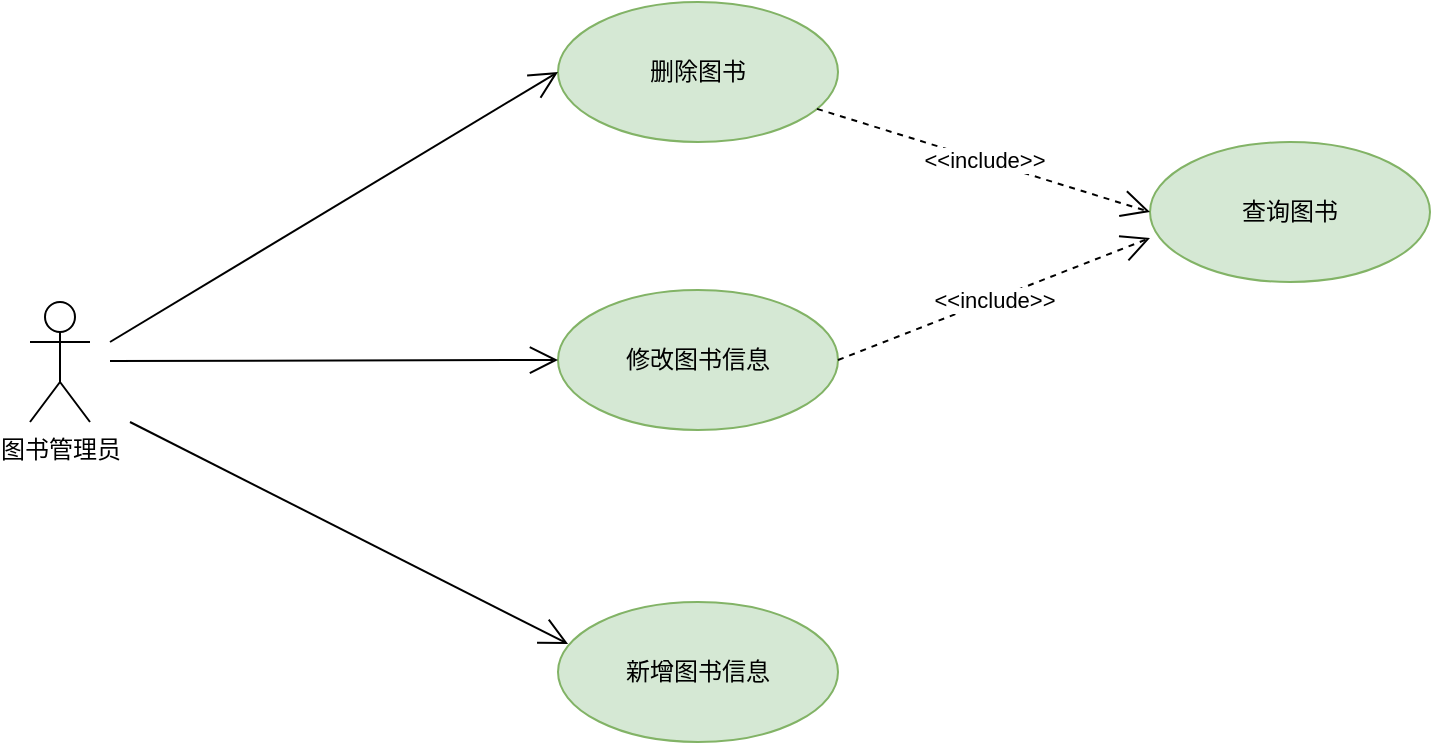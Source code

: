<mxfile version="26.1.1" pages="5">
  <diagram id="BlpK0lsus8-FVPDIkiNz" name="图书管理用例">
    <mxGraphModel dx="996" dy="755" grid="1" gridSize="10" guides="1" tooltips="1" connect="1" arrows="1" fold="1" page="1" pageScale="1" pageWidth="827" pageHeight="1169" math="0" shadow="0">
      <root>
        <mxCell id="0" />
        <mxCell id="1" parent="0" />
        <mxCell id="PWd2fFFo5y_yB-qkOp8K-1" value="图书管理员" style="shape=umlActor;verticalLabelPosition=bottom;verticalAlign=top;html=1;" vertex="1" parent="1">
          <mxGeometry x="80" y="230" width="30" height="60" as="geometry" />
        </mxCell>
        <mxCell id="PWd2fFFo5y_yB-qkOp8K-19" value="删除图书" style="ellipse;whiteSpace=wrap;html=1;fillColor=#d5e8d4;strokeColor=#82b366;" vertex="1" parent="1">
          <mxGeometry x="344" y="80" width="140" height="70" as="geometry" />
        </mxCell>
        <mxCell id="PWd2fFFo5y_yB-qkOp8K-20" value="修改图书信息" style="ellipse;whiteSpace=wrap;html=1;fillColor=#d5e8d4;strokeColor=#82b366;" vertex="1" parent="1">
          <mxGeometry x="344" y="224" width="140" height="70" as="geometry" />
        </mxCell>
        <mxCell id="PWd2fFFo5y_yB-qkOp8K-21" value="新增图书信息" style="ellipse;whiteSpace=wrap;html=1;fillColor=#d5e8d4;strokeColor=#82b366;" vertex="1" parent="1">
          <mxGeometry x="344" y="380" width="140" height="70" as="geometry" />
        </mxCell>
        <mxCell id="PWd2fFFo5y_yB-qkOp8K-22" value="查询图书" style="ellipse;whiteSpace=wrap;html=1;fillColor=#d5e8d4;strokeColor=#82b366;" vertex="1" parent="1">
          <mxGeometry x="640" y="150" width="140" height="70" as="geometry" />
        </mxCell>
        <mxCell id="PWd2fFFo5y_yB-qkOp8K-23" value="" style="endArrow=open;endFill=1;endSize=12;html=1;rounded=0;entryX=0;entryY=0.5;entryDx=0;entryDy=0;" edge="1" parent="1" target="PWd2fFFo5y_yB-qkOp8K-19">
          <mxGeometry width="160" relative="1" as="geometry">
            <mxPoint x="120" y="250" as="sourcePoint" />
            <mxPoint x="310" y="250" as="targetPoint" />
          </mxGeometry>
        </mxCell>
        <mxCell id="PWd2fFFo5y_yB-qkOp8K-24" value="&amp;lt;&amp;lt;include&amp;gt;&amp;gt;" style="endArrow=open;endSize=12;dashed=1;html=1;rounded=0;entryX=0;entryY=0.5;entryDx=0;entryDy=0;" edge="1" parent="1" source="PWd2fFFo5y_yB-qkOp8K-19" target="PWd2fFFo5y_yB-qkOp8K-22">
          <mxGeometry width="160" relative="1" as="geometry">
            <mxPoint x="484" y="115" as="sourcePoint" />
            <mxPoint x="630" y="180" as="targetPoint" />
          </mxGeometry>
        </mxCell>
        <mxCell id="PWd2fFFo5y_yB-qkOp8K-25" value="" style="endArrow=open;endFill=1;endSize=12;html=1;rounded=0;entryX=0;entryY=0.5;entryDx=0;entryDy=0;" edge="1" parent="1" target="PWd2fFFo5y_yB-qkOp8K-20">
          <mxGeometry width="160" relative="1" as="geometry">
            <mxPoint x="120" y="259.5" as="sourcePoint" />
            <mxPoint x="280" y="259.5" as="targetPoint" />
          </mxGeometry>
        </mxCell>
        <mxCell id="PWd2fFFo5y_yB-qkOp8K-27" value="&amp;lt;&amp;lt;include&amp;gt;&amp;gt;" style="endArrow=open;endSize=12;dashed=1;html=1;rounded=0;exitX=1;exitY=0.5;exitDx=0;exitDy=0;entryX=0;entryY=0.686;entryDx=0;entryDy=0;entryPerimeter=0;" edge="1" parent="1" source="PWd2fFFo5y_yB-qkOp8K-20" target="PWd2fFFo5y_yB-qkOp8K-22">
          <mxGeometry width="160" relative="1" as="geometry">
            <mxPoint x="490" y="260" as="sourcePoint" />
            <mxPoint x="630" y="200" as="targetPoint" />
          </mxGeometry>
        </mxCell>
        <mxCell id="PWd2fFFo5y_yB-qkOp8K-28" value="" style="endArrow=open;endFill=1;endSize=12;html=1;rounded=0;entryX=0.036;entryY=0.3;entryDx=0;entryDy=0;entryPerimeter=0;" edge="1" parent="1" target="PWd2fFFo5y_yB-qkOp8K-21">
          <mxGeometry width="160" relative="1" as="geometry">
            <mxPoint x="130" y="290" as="sourcePoint" />
            <mxPoint x="250" y="380" as="targetPoint" />
          </mxGeometry>
        </mxCell>
      </root>
    </mxGraphModel>
  </diagram>
  <diagram id="vZuYwFiZPGPcxxs5r4z1" name="图书借阅和归还用例">
    <mxGraphModel dx="996" dy="755" grid="1" gridSize="10" guides="1" tooltips="1" connect="1" arrows="1" fold="1" page="1" pageScale="1" pageWidth="827" pageHeight="1169" math="0" shadow="0">
      <root>
        <mxCell id="0" />
        <mxCell id="1" parent="0" />
        <mxCell id="cjrn4TTTwGKrFcrv-MUS-1" value="图书管理员" style="shape=umlActor;verticalLabelPosition=bottom;verticalAlign=top;html=1;" vertex="1" parent="1">
          <mxGeometry x="100" y="300" width="30" height="60" as="geometry" />
        </mxCell>
        <mxCell id="cjrn4TTTwGKrFcrv-MUS-2" value="还书" style="ellipse;whiteSpace=wrap;html=1;fillColor=#d5e8d4;strokeColor=#82b366;" vertex="1" parent="1">
          <mxGeometry x="300" y="190" width="140" height="70" as="geometry" />
        </mxCell>
        <mxCell id="cjrn4TTTwGKrFcrv-MUS-3" value="借书" style="ellipse;whiteSpace=wrap;html=1;fillColor=#d5e8d4;strokeColor=#82b366;" vertex="1" parent="1">
          <mxGeometry x="300" y="350" width="140" height="70" as="geometry" />
        </mxCell>
        <mxCell id="cjrn4TTTwGKrFcrv-MUS-4" value="还书交罚金" style="ellipse;whiteSpace=wrap;html=1;fillColor=#d5e8d4;strokeColor=#82b366;" vertex="1" parent="1">
          <mxGeometry x="660" y="190" width="140" height="70" as="geometry" />
        </mxCell>
        <mxCell id="cjrn4TTTwGKrFcrv-MUS-5" value="检查借阅证的合法性" style="ellipse;whiteSpace=wrap;html=1;fillColor=#d5e8d4;strokeColor=#82b366;" vertex="1" parent="1">
          <mxGeometry x="670" y="350" width="140" height="70" as="geometry" />
        </mxCell>
        <mxCell id="cjrn4TTTwGKrFcrv-MUS-6" value="" style="endArrow=open;endFill=1;endSize=12;html=1;rounded=0;entryX=0;entryY=0.5;entryDx=0;entryDy=0;" edge="1" parent="1" target="cjrn4TTTwGKrFcrv-MUS-2">
          <mxGeometry width="160" relative="1" as="geometry">
            <mxPoint x="140" y="330" as="sourcePoint" />
            <mxPoint x="300" y="330" as="targetPoint" />
          </mxGeometry>
        </mxCell>
        <mxCell id="cjrn4TTTwGKrFcrv-MUS-7" value="" style="endArrow=open;endFill=1;endSize=12;html=1;rounded=0;entryX=0;entryY=0.5;entryDx=0;entryDy=0;" edge="1" parent="1" target="cjrn4TTTwGKrFcrv-MUS-3">
          <mxGeometry width="160" relative="1" as="geometry">
            <mxPoint x="140" y="350" as="sourcePoint" />
            <mxPoint x="300" y="350" as="targetPoint" />
          </mxGeometry>
        </mxCell>
        <mxCell id="cjrn4TTTwGKrFcrv-MUS-8" value="&amp;lt;&amp;lt;include&amp;gt;&amp;gt;" style="endArrow=open;endSize=12;dashed=1;html=1;rounded=0;" edge="1" parent="1" target="cjrn4TTTwGKrFcrv-MUS-4">
          <mxGeometry width="160" relative="1" as="geometry">
            <mxPoint x="440" y="220" as="sourcePoint" />
            <mxPoint x="600" y="220" as="targetPoint" />
          </mxGeometry>
        </mxCell>
        <mxCell id="cjrn4TTTwGKrFcrv-MUS-9" value="&amp;lt;&amp;lt;include&amp;gt;&amp;gt;" style="endArrow=open;endSize=12;dashed=1;html=1;rounded=0;entryX=0;entryY=0.5;entryDx=0;entryDy=0;" edge="1" parent="1" source="cjrn4TTTwGKrFcrv-MUS-3" target="cjrn4TTTwGKrFcrv-MUS-5">
          <mxGeometry width="160" relative="1" as="geometry">
            <mxPoint x="440" y="385" as="sourcePoint" />
            <mxPoint x="600" y="385" as="targetPoint" />
          </mxGeometry>
        </mxCell>
      </root>
    </mxGraphModel>
  </diagram>
  <diagram id="uBCuiF7NxUm6EOodXPIG" name="销售管理子系统用例">
    <mxGraphModel dx="944" dy="755" grid="1" gridSize="10" guides="1" tooltips="1" connect="1" arrows="1" fold="1" page="1" pageScale="1" pageWidth="827" pageHeight="1169" math="0" shadow="0">
      <root>
        <mxCell id="0" />
        <mxCell id="1" parent="0" />
        <mxCell id="2yvGOkzpf8N1A1CJgm68-1" value="售货员" style="shape=umlActor;verticalLabelPosition=bottom;verticalAlign=top;html=1;" parent="1" vertex="1">
          <mxGeometry x="120" y="240" width="30" height="60" as="geometry" />
        </mxCell>
        <mxCell id="2yvGOkzpf8N1A1CJgm68-3" value="顾客" style="shape=umlActor;verticalLabelPosition=bottom;verticalAlign=top;html=1;" parent="1" vertex="1">
          <mxGeometry x="120" y="370" width="30" height="60" as="geometry" />
        </mxCell>
        <mxCell id="2yvGOkzpf8N1A1CJgm68-5" value="提取商品信息" style="ellipse;whiteSpace=wrap;html=1;fillColor=#d5e8d4;strokeColor=#82b366;" parent="1" vertex="1">
          <mxGeometry x="290" y="240" width="140" height="70" as="geometry" />
        </mxCell>
        <mxCell id="2yvGOkzpf8N1A1CJgm68-6" value="更新商品信息" style="ellipse;whiteSpace=wrap;html=1;fillColor=#d5e8d4;strokeColor=#82b366;" parent="1" vertex="1">
          <mxGeometry x="590" y="180" width="140" height="70" as="geometry" />
        </mxCell>
        <mxCell id="2yvGOkzpf8N1A1CJgm68-8" value="" style="endArrow=open;endFill=1;endSize=12;html=1;rounded=0;" parent="1" edge="1">
          <mxGeometry width="160" relative="1" as="geometry">
            <mxPoint x="150" y="280" as="sourcePoint" />
            <mxPoint x="290" y="280" as="targetPoint" />
          </mxGeometry>
        </mxCell>
        <mxCell id="2yvGOkzpf8N1A1CJgm68-9" value="&amp;lt;&amp;lt;extend&amp;gt;&amp;gt;" style="endArrow=open;endSize=12;dashed=1;html=1;rounded=0;exitX=0;exitY=0.5;exitDx=0;exitDy=0;entryX=1;entryY=0.429;entryDx=0;entryDy=0;entryPerimeter=0;" parent="1" source="2yvGOkzpf8N1A1CJgm68-6" target="2yvGOkzpf8N1A1CJgm68-5" edge="1">
          <mxGeometry width="160" relative="1" as="geometry">
            <mxPoint x="460" y="320" as="sourcePoint" />
            <mxPoint x="440" y="270" as="targetPoint" />
          </mxGeometry>
        </mxCell>
        <mxCell id="2yvGOkzpf8N1A1CJgm68-10" value="更新销售信息" style="ellipse;whiteSpace=wrap;html=1;fillColor=#d5e8d4;strokeColor=#82b366;" parent="1" vertex="1">
          <mxGeometry x="600" y="290" width="140" height="70" as="geometry" />
        </mxCell>
        <mxCell id="2yvGOkzpf8N1A1CJgm68-11" value="&amp;lt;&amp;lt;extend&amp;gt;&amp;gt;" style="endArrow=open;endSize=12;dashed=1;html=1;rounded=0;exitX=0;exitY=0.5;exitDx=0;exitDy=0;entryX=1;entryY=0.571;entryDx=0;entryDy=0;entryPerimeter=0;" parent="1" source="2yvGOkzpf8N1A1CJgm68-10" target="2yvGOkzpf8N1A1CJgm68-5" edge="1">
          <mxGeometry width="160" relative="1" as="geometry">
            <mxPoint x="420" y="370" as="sourcePoint" />
            <mxPoint x="422" y="286" as="targetPoint" />
          </mxGeometry>
        </mxCell>
        <mxCell id="2yvGOkzpf8N1A1CJgm68-12" value="打印购物清单" style="ellipse;whiteSpace=wrap;html=1;fillColor=#d5e8d4;strokeColor=#82b366;" parent="1" vertex="1">
          <mxGeometry x="300" y="370" width="140" height="70" as="geometry" />
        </mxCell>
        <mxCell id="2yvGOkzpf8N1A1CJgm68-15" value="" style="endArrow=open;endFill=1;endSize=12;html=1;rounded=0;entryX=0;entryY=0.5;entryDx=0;entryDy=0;" parent="1" target="2yvGOkzpf8N1A1CJgm68-12" edge="1">
          <mxGeometry width="160" relative="1" as="geometry">
            <mxPoint x="150" y="404.5" as="sourcePoint" />
            <mxPoint x="310" y="404.5" as="targetPoint" />
          </mxGeometry>
        </mxCell>
        <mxCell id="2yvGOkzpf8N1A1CJgm68-16" value="" style="endArrow=open;endFill=1;endSize=12;html=1;rounded=0;exitX=0.5;exitY=0;exitDx=0;exitDy=0;entryX=0.55;entryY=1.014;entryDx=0;entryDy=0;entryPerimeter=0;" parent="1" source="2yvGOkzpf8N1A1CJgm68-12" target="2yvGOkzpf8N1A1CJgm68-5" edge="1">
          <mxGeometry width="160" relative="1" as="geometry">
            <mxPoint x="350" y="540" as="sourcePoint" />
            <mxPoint x="367" y="320" as="targetPoint" />
          </mxGeometry>
        </mxCell>
        <mxCell id="2yvGOkzpf8N1A1CJgm68-17" value="计价" style="ellipse;whiteSpace=wrap;html=1;fillColor=#d5e8d4;strokeColor=#82b366;" parent="1" vertex="1">
          <mxGeometry x="590" y="410" width="140" height="70" as="geometry" />
        </mxCell>
        <mxCell id="2yvGOkzpf8N1A1CJgm68-18" value="&amp;lt;&amp;lt;include&amp;gt;&amp;gt;" style="endArrow=open;endSize=12;dashed=1;html=1;rounded=0;exitX=1;exitY=0.5;exitDx=0;exitDy=0;entryX=0;entryY=0.5;entryDx=0;entryDy=0;" parent="1" source="2yvGOkzpf8N1A1CJgm68-12" target="2yvGOkzpf8N1A1CJgm68-17" edge="1">
          <mxGeometry width="160" relative="1" as="geometry">
            <mxPoint x="410" y="460" as="sourcePoint" />
            <mxPoint x="570" y="460" as="targetPoint" />
          </mxGeometry>
        </mxCell>
      </root>
    </mxGraphModel>
  </diagram>
  <diagram id="9_XOjIf144PJRp6J5Jer" name="系统后台子系统">
    <mxGraphModel dx="944" dy="755" grid="1" gridSize="10" guides="1" tooltips="1" connect="1" arrows="1" fold="1" page="1" pageScale="1" pageWidth="827" pageHeight="1169" math="0" shadow="0">
      <root>
        <mxCell id="0" />
        <mxCell id="1" parent="0" />
        <mxCell id="yCFW8-v-sL7LbCcni9YS-1" value="系统管理员" style="shape=umlActor;verticalLabelPosition=bottom;verticalAlign=top;html=1;" parent="1" vertex="1">
          <mxGeometry x="120" y="350" width="30" height="60" as="geometry" />
        </mxCell>
        <mxCell id="yCFW8-v-sL7LbCcni9YS-2" value="图书管理员&lt;div&gt;信息管理&lt;/div&gt;" style="ellipse;whiteSpace=wrap;html=1;fillColor=#d5e8d4;strokeColor=#82b366;" parent="1" vertex="1">
          <mxGeometry x="296" y="180" width="140" height="70" as="geometry" />
        </mxCell>
        <mxCell id="yCFW8-v-sL7LbCcni9YS-3" value="" style="endArrow=open;endFill=1;endSize=12;html=1;rounded=0;entryX=0.036;entryY=0.671;entryDx=0;entryDy=0;entryPerimeter=0;" parent="1" target="yCFW8-v-sL7LbCcni9YS-2" edge="1">
          <mxGeometry width="160" relative="1" as="geometry">
            <mxPoint x="160" y="360" as="sourcePoint" />
            <mxPoint x="350" y="370" as="targetPoint" />
          </mxGeometry>
        </mxCell>
        <mxCell id="yCFW8-v-sL7LbCcni9YS-6" value="添加管理员" style="ellipse;whiteSpace=wrap;html=1;fillColor=#d5e8d4;strokeColor=#82b366;" parent="1" vertex="1">
          <mxGeometry x="260" width="140" height="70" as="geometry" />
        </mxCell>
        <mxCell id="yCFW8-v-sL7LbCcni9YS-8" value="" style="endArrow=block;endSize=16;endFill=0;html=1;rounded=0;exitX=0.5;exitY=1;exitDx=0;exitDy=0;" parent="1" target="yCFW8-v-sL7LbCcni9YS-2" edge="1">
          <mxGeometry width="160" relative="1" as="geometry">
            <mxPoint x="326" y="70" as="sourcePoint" />
            <mxPoint x="366" y="470" as="targetPoint" />
          </mxGeometry>
        </mxCell>
        <mxCell id="yCFW8-v-sL7LbCcni9YS-9" value="删除管理员" style="ellipse;whiteSpace=wrap;html=1;fillColor=#d5e8d4;strokeColor=#82b366;" parent="1" vertex="1">
          <mxGeometry x="450" width="140" height="70" as="geometry" />
        </mxCell>
        <mxCell id="yCFW8-v-sL7LbCcni9YS-10" value="" style="endArrow=block;endSize=16;endFill=0;html=1;rounded=0;exitX=0.5;exitY=1;exitDx=0;exitDy=0;entryX=0.65;entryY=0;entryDx=0;entryDy=0;entryPerimeter=0;" parent="1" target="yCFW8-v-sL7LbCcni9YS-2" edge="1">
          <mxGeometry width="160" relative="1" as="geometry">
            <mxPoint x="516" y="70" as="sourcePoint" />
            <mxPoint x="366" y="190" as="targetPoint" />
          </mxGeometry>
        </mxCell>
        <mxCell id="yCFW8-v-sL7LbCcni9YS-11" value="查看管理员操作记录" style="ellipse;whiteSpace=wrap;html=1;fillColor=#d5e8d4;strokeColor=#82b366;" parent="1" vertex="1">
          <mxGeometry x="586" y="180" width="140" height="70" as="geometry" />
        </mxCell>
        <mxCell id="yCFW8-v-sL7LbCcni9YS-12" value="&amp;lt;&amp;lt;include&amp;gt;&amp;gt;" style="endArrow=open;endSize=12;dashed=1;html=1;rounded=0;" parent="1" edge="1">
          <mxGeometry width="160" relative="1" as="geometry">
            <mxPoint x="436" y="210" as="sourcePoint" />
            <mxPoint x="586" y="210" as="targetPoint" />
          </mxGeometry>
        </mxCell>
        <mxCell id="yCFW8-v-sL7LbCcni9YS-13" value="登陆" style="ellipse;whiteSpace=wrap;html=1;fillColor=#d5e8d4;strokeColor=#82b366;" parent="1" vertex="1">
          <mxGeometry x="297" y="339" width="140" height="70" as="geometry" />
        </mxCell>
        <mxCell id="yCFW8-v-sL7LbCcni9YS-14" value="" style="endArrow=open;endFill=1;endSize=12;html=1;rounded=0;" parent="1" edge="1">
          <mxGeometry width="160" relative="1" as="geometry">
            <mxPoint x="160" y="380" as="sourcePoint" />
            <mxPoint x="297" y="380" as="targetPoint" />
          </mxGeometry>
        </mxCell>
        <mxCell id="yCFW8-v-sL7LbCcni9YS-15" value="图书分类管理" style="ellipse;whiteSpace=wrap;html=1;fillColor=#d5e8d4;strokeColor=#82b366;" parent="1" vertex="1">
          <mxGeometry x="296" y="515" width="140" height="70" as="geometry" />
        </mxCell>
        <mxCell id="yCFW8-v-sL7LbCcni9YS-17" value="" style="endArrow=open;endFill=1;endSize=12;html=1;rounded=0;" parent="1" target="yCFW8-v-sL7LbCcni9YS-15" edge="1">
          <mxGeometry width="160" relative="1" as="geometry">
            <mxPoint x="160" y="410" as="sourcePoint" />
            <mxPoint x="290" y="470" as="targetPoint" />
          </mxGeometry>
        </mxCell>
        <mxCell id="yCFW8-v-sL7LbCcni9YS-18" value="添加图书分类" style="ellipse;whiteSpace=wrap;html=1;fillColor=#d5e8d4;strokeColor=#82b366;" parent="1" vertex="1">
          <mxGeometry x="586" y="419" width="140" height="70" as="geometry" />
        </mxCell>
        <mxCell id="yCFW8-v-sL7LbCcni9YS-19" value="删除图书分类" style="ellipse;whiteSpace=wrap;html=1;fillColor=#d5e8d4;strokeColor=#82b366;" parent="1" vertex="1">
          <mxGeometry x="592" y="515" width="140" height="70" as="geometry" />
        </mxCell>
        <mxCell id="yCFW8-v-sL7LbCcni9YS-20" value="修改图书分类" style="ellipse;whiteSpace=wrap;html=1;fillColor=#d5e8d4;strokeColor=#82b366;" parent="1" vertex="1">
          <mxGeometry x="592" y="609" width="140" height="70" as="geometry" />
        </mxCell>
        <mxCell id="yCFW8-v-sL7LbCcni9YS-21" value="" style="endArrow=block;endSize=16;endFill=0;html=1;rounded=0;exitX=0;exitY=0.5;exitDx=0;exitDy=0;" parent="1" source="yCFW8-v-sL7LbCcni9YS-18" target="yCFW8-v-sL7LbCcni9YS-15" edge="1">
          <mxGeometry width="160" relative="1" as="geometry">
            <mxPoint x="290" y="719" as="sourcePoint" />
            <mxPoint x="450" y="719" as="targetPoint" />
          </mxGeometry>
        </mxCell>
        <mxCell id="yCFW8-v-sL7LbCcni9YS-22" value="" style="endArrow=block;endSize=16;endFill=0;html=1;rounded=0;exitX=0;exitY=0.5;exitDx=0;exitDy=0;entryX=1;entryY=0.5;entryDx=0;entryDy=0;" parent="1" source="yCFW8-v-sL7LbCcni9YS-19" target="yCFW8-v-sL7LbCcni9YS-15" edge="1">
          <mxGeometry width="160" relative="1" as="geometry">
            <mxPoint x="596" y="464" as="sourcePoint" />
            <mxPoint x="430" y="532" as="targetPoint" />
          </mxGeometry>
        </mxCell>
        <mxCell id="yCFW8-v-sL7LbCcni9YS-23" value="" style="endArrow=block;endSize=16;endFill=0;html=1;rounded=0;exitX=0;exitY=0.5;exitDx=0;exitDy=0;entryX=0.957;entryY=0.786;entryDx=0;entryDy=0;entryPerimeter=0;" parent="1" target="yCFW8-v-sL7LbCcni9YS-15" edge="1">
          <mxGeometry width="160" relative="1" as="geometry">
            <mxPoint x="592" y="643" as="sourcePoint" />
            <mxPoint x="446" y="554" as="targetPoint" />
          </mxGeometry>
        </mxCell>
      </root>
    </mxGraphModel>
  </diagram>
  <diagram id="V4Qeq3Myi1Q3vfE1WSti" name="贴吧用例图">
    <mxGraphModel dx="944" dy="755" grid="1" gridSize="10" guides="1" tooltips="1" connect="1" arrows="1" fold="1" page="1" pageScale="1" pageWidth="827" pageHeight="1169" math="0" shadow="0">
      <root>
        <mxCell id="0" />
        <mxCell id="1" parent="0" />
        <mxCell id="AIMvvUTKL8oPqJjTg1OP-1" value="游客" style="shape=umlActor;verticalLabelPosition=bottom;verticalAlign=top;html=1;outlineConnect=0;" vertex="1" parent="1">
          <mxGeometry x="150" y="140" width="30" height="60" as="geometry" />
        </mxCell>
        <mxCell id="AIMvvUTKL8oPqJjTg1OP-2" value="注册用户" style="shape=umlActor;verticalLabelPosition=bottom;verticalAlign=top;html=1;outlineConnect=0;" vertex="1" parent="1">
          <mxGeometry x="150" y="310" width="30" height="60" as="geometry" />
        </mxCell>
        <mxCell id="AIMvvUTKL8oPqJjTg1OP-3" value="管理员" style="shape=umlActor;verticalLabelPosition=bottom;verticalAlign=top;html=1;outlineConnect=0;" vertex="1" parent="1">
          <mxGeometry x="150" y="610" width="30" height="60" as="geometry" />
        </mxCell>
        <mxCell id="AIMvvUTKL8oPqJjTg1OP-4" value="版主" style="shape=umlActor;verticalLabelPosition=bottom;verticalAlign=top;html=1;outlineConnect=0;" vertex="1" parent="1">
          <mxGeometry x="680" y="500" width="30" height="60" as="geometry" />
        </mxCell>
      </root>
    </mxGraphModel>
  </diagram>
</mxfile>
